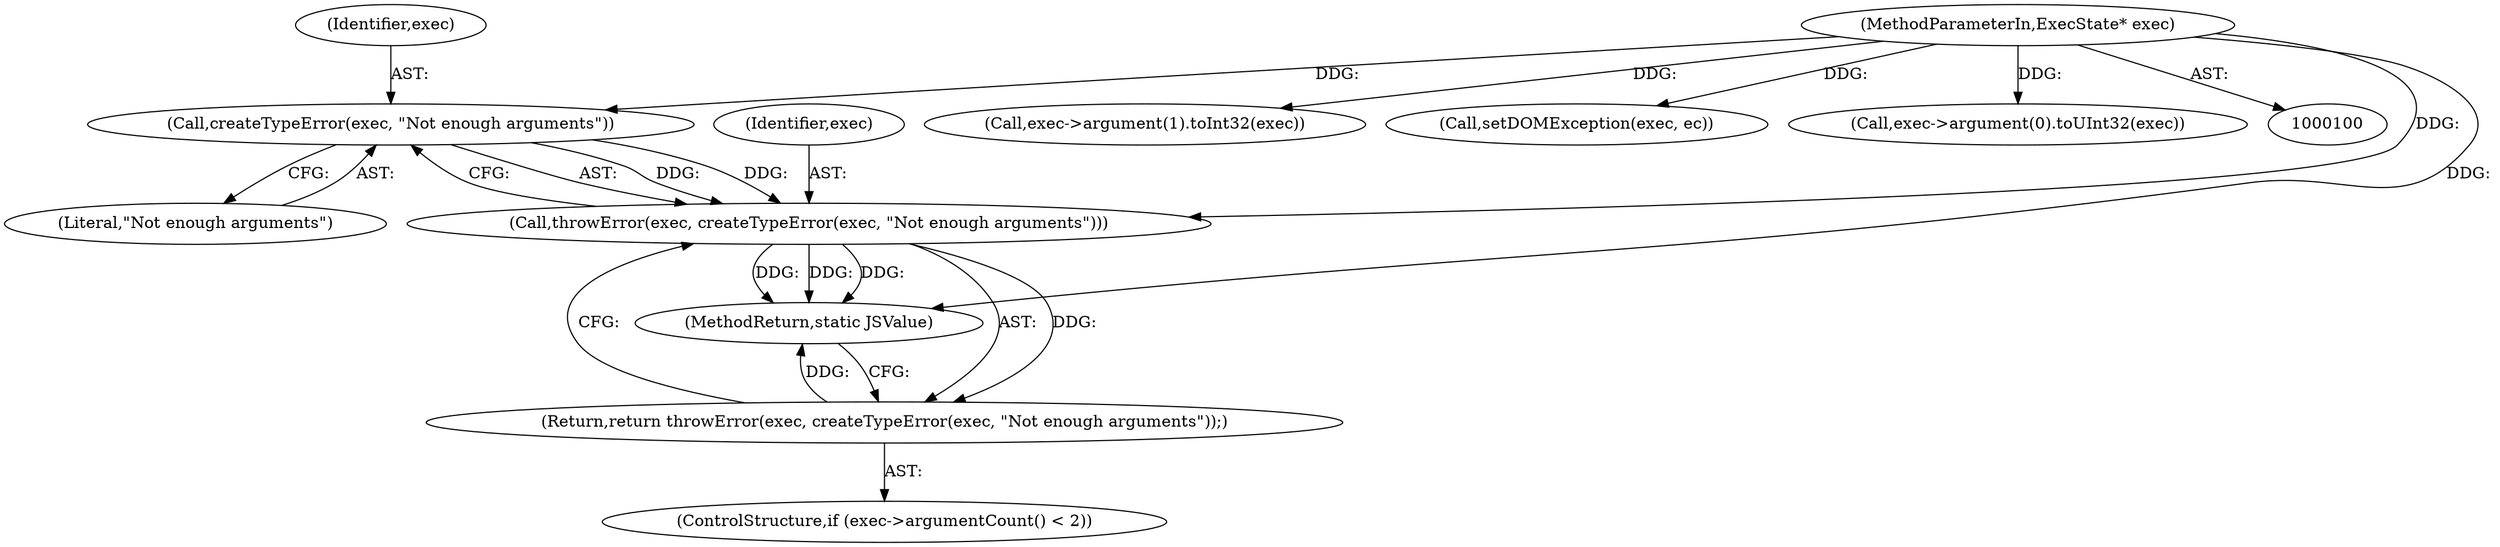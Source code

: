 digraph "1_Chrome_b944f670bb7a8a919daac497a4ea0536c954c201_0@API" {
"1000112" [label="(Call,createTypeError(exec, \"Not enough arguments\"))"];
"1000101" [label="(MethodParameterIn,ExecState* exec)"];
"1000110" [label="(Call,throwError(exec, createTypeError(exec, \"Not enough arguments\")))"];
"1000109" [label="(Return,return throwError(exec, createTypeError(exec, \"Not enough arguments\"));)"];
"1000111" [label="(Identifier,exec)"];
"1000114" [label="(Literal,\"Not enough arguments\")"];
"1000164" [label="(MethodReturn,static JSValue)"];
"1000112" [label="(Call,createTypeError(exec, \"Not enough arguments\"))"];
"1000113" [label="(Identifier,exec)"];
"1000131" [label="(Call,exec->argument(1).toInt32(exec))"];
"1000105" [label="(ControlStructure,if (exec->argumentCount() < 2))"];
"1000101" [label="(MethodParameterIn,ExecState* exec)"];
"1000159" [label="(Call,setDOMException(exec, ec))"];
"1000122" [label="(Call,exec->argument(0).toUInt32(exec))"];
"1000109" [label="(Return,return throwError(exec, createTypeError(exec, \"Not enough arguments\"));)"];
"1000110" [label="(Call,throwError(exec, createTypeError(exec, \"Not enough arguments\")))"];
"1000112" -> "1000110"  [label="AST: "];
"1000112" -> "1000114"  [label="CFG: "];
"1000113" -> "1000112"  [label="AST: "];
"1000114" -> "1000112"  [label="AST: "];
"1000110" -> "1000112"  [label="CFG: "];
"1000112" -> "1000110"  [label="DDG: "];
"1000112" -> "1000110"  [label="DDG: "];
"1000101" -> "1000112"  [label="DDG: "];
"1000101" -> "1000100"  [label="AST: "];
"1000101" -> "1000164"  [label="DDG: "];
"1000101" -> "1000110"  [label="DDG: "];
"1000101" -> "1000122"  [label="DDG: "];
"1000101" -> "1000131"  [label="DDG: "];
"1000101" -> "1000159"  [label="DDG: "];
"1000110" -> "1000109"  [label="AST: "];
"1000111" -> "1000110"  [label="AST: "];
"1000109" -> "1000110"  [label="CFG: "];
"1000110" -> "1000164"  [label="DDG: "];
"1000110" -> "1000164"  [label="DDG: "];
"1000110" -> "1000164"  [label="DDG: "];
"1000110" -> "1000109"  [label="DDG: "];
"1000109" -> "1000105"  [label="AST: "];
"1000164" -> "1000109"  [label="CFG: "];
"1000109" -> "1000164"  [label="DDG: "];
}
